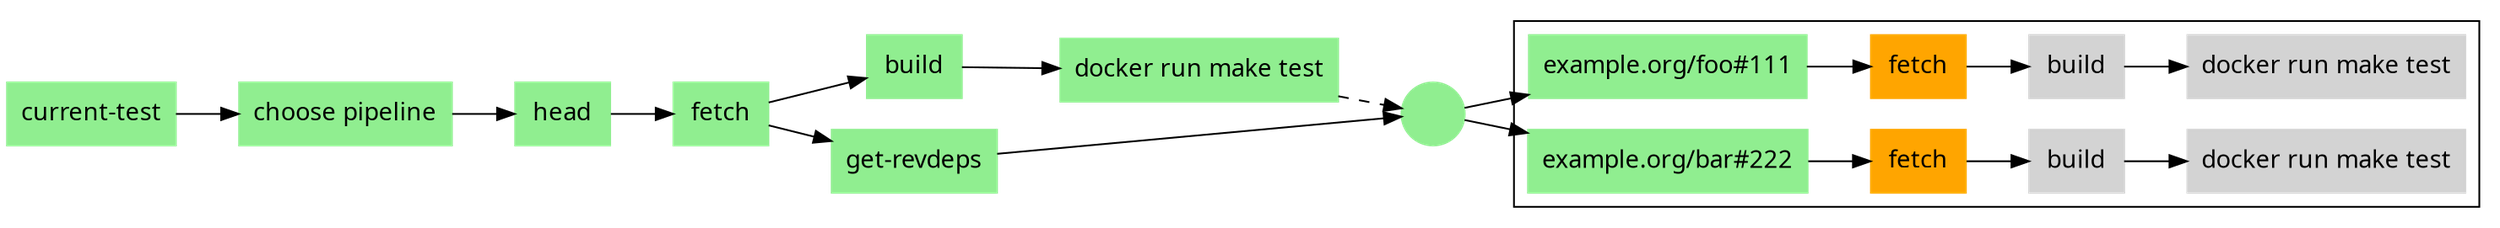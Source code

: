 digraph pipeline {
  graph [fontname="ui-system,sans-serif",bgcolor="transparent"]
  node [fontname="ui-system,sans-serif",shape="box"]
  edge [fontname="ui-system,sans-serif"]
  rankdir=LR
  n3 [label="current-test",color="#90ee90",fillcolor="#90ee90",style="filled",tooltip=" "]
  n2 [label="choose pipeline",color="#90ee90",fillcolor="#90ee90",style="filled",tooltip=" "]
  n9 [label="head",color="#90ee90",fillcolor="#90ee90",style="filled",tooltip=" "]
  n8 [label="fetch",color="#90ee90",fillcolor="#90ee90",style="filled",tooltip=" "]
  n7 [label="build",color="#90ee90",fillcolor="#90ee90",style="filled",tooltip=" "]
  n6 [label="docker run make test",color="#90ee90",fillcolor="#90ee90",style="filled",tooltip=" "]
  n10 [label="get-revdeps",color="#90ee90",fillcolor="#90ee90",style="filled",tooltip=" "]
  n5 [label="",color="#90ee90",fillcolor="#90ee90",style="filled",shape="circle",tooltip=" "]
  subgraph cluster_4 {label=""
  n16 [label="example.org/foo#111",color="#90ee90",fillcolor="#90ee90",style="filled",tooltip=" "]
  n15 [label="fetch",color="#ffa500",fillcolor="#ffa500",style="filled",tooltip=" "]
  n14 [label="build",color="#d3d3d3",fillcolor="#d3d3d3",style="filled",tooltip=" "]
  n13 [label="docker run make test",color="#d3d3d3",fillcolor="#d3d3d3",style="filled",tooltip=" "]
  n22 [label="example.org/bar#222",color="#90ee90",fillcolor="#90ee90",style="filled",tooltip=" "]
  n21 [label="fetch",color="#ffa500",fillcolor="#ffa500",style="filled",tooltip=" "]
  n20 [label="build",color="#d3d3d3",fillcolor="#d3d3d3",style="filled",tooltip=" "]
  n19 [label="docker run make test",color="#d3d3d3",fillcolor="#d3d3d3",style="filled",tooltip=" "]
  }
  n20 -> n19
  n21 -> n20
  n22 -> n21
  n5 -> n22
  n14 -> n13
  n15 -> n14
  n16 -> n15
  n5 -> n16
  n10 -> n5
  n6 -> n5 [style="dashed"]
  n8 -> n10
  n7 -> n6
  n8 -> n7
  n9 -> n8
  n2 -> n9
  n3 -> n2
  }
